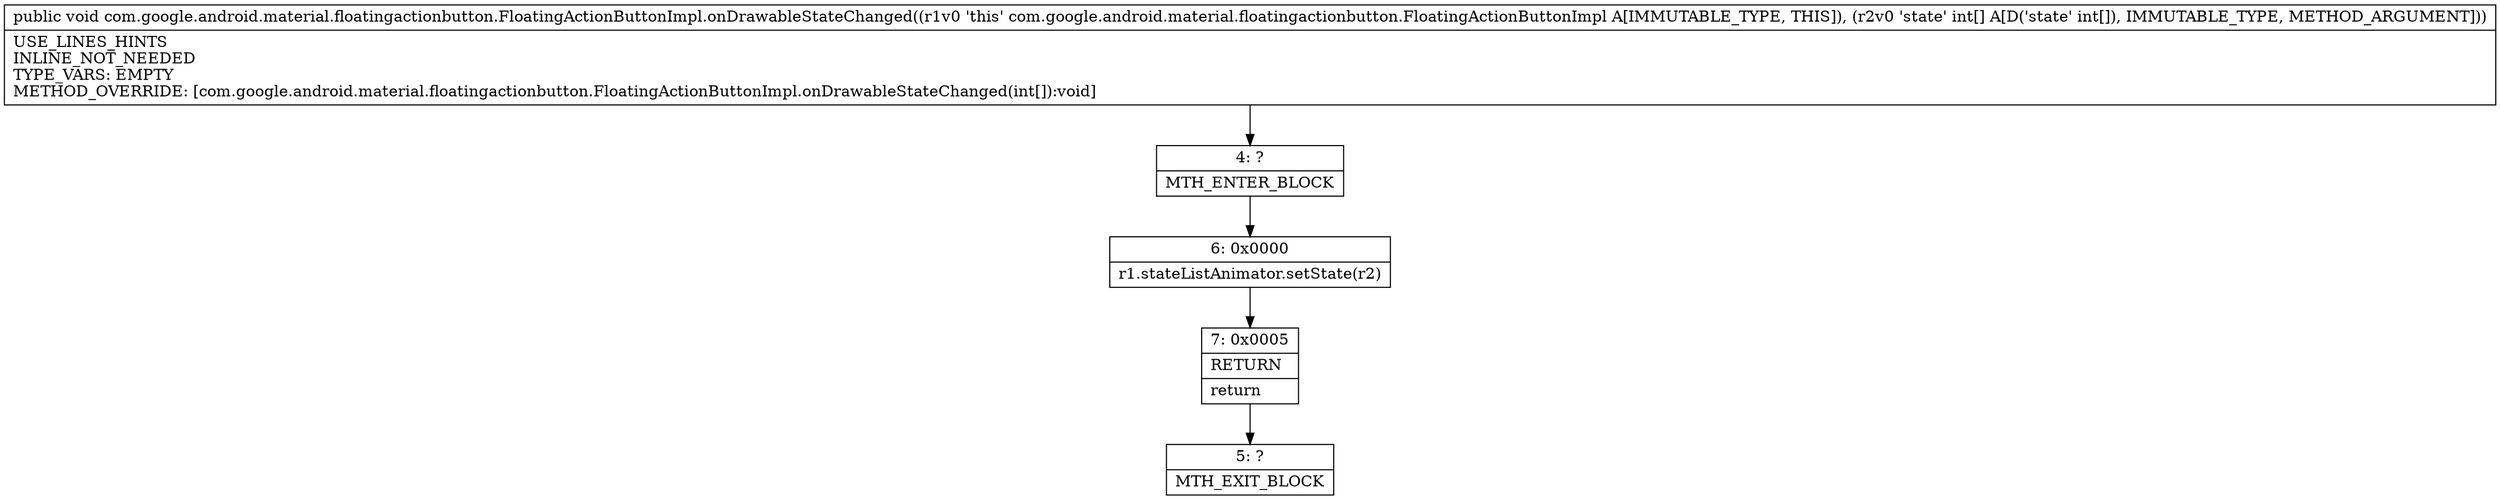 digraph "CFG forcom.google.android.material.floatingactionbutton.FloatingActionButtonImpl.onDrawableStateChanged([I)V" {
Node_4 [shape=record,label="{4\:\ ?|MTH_ENTER_BLOCK\l}"];
Node_6 [shape=record,label="{6\:\ 0x0000|r1.stateListAnimator.setState(r2)\l}"];
Node_7 [shape=record,label="{7\:\ 0x0005|RETURN\l|return\l}"];
Node_5 [shape=record,label="{5\:\ ?|MTH_EXIT_BLOCK\l}"];
MethodNode[shape=record,label="{public void com.google.android.material.floatingactionbutton.FloatingActionButtonImpl.onDrawableStateChanged((r1v0 'this' com.google.android.material.floatingactionbutton.FloatingActionButtonImpl A[IMMUTABLE_TYPE, THIS]), (r2v0 'state' int[] A[D('state' int[]), IMMUTABLE_TYPE, METHOD_ARGUMENT]))  | USE_LINES_HINTS\lINLINE_NOT_NEEDED\lTYPE_VARS: EMPTY\lMETHOD_OVERRIDE: [com.google.android.material.floatingactionbutton.FloatingActionButtonImpl.onDrawableStateChanged(int[]):void]\l}"];
MethodNode -> Node_4;Node_4 -> Node_6;
Node_6 -> Node_7;
Node_7 -> Node_5;
}

